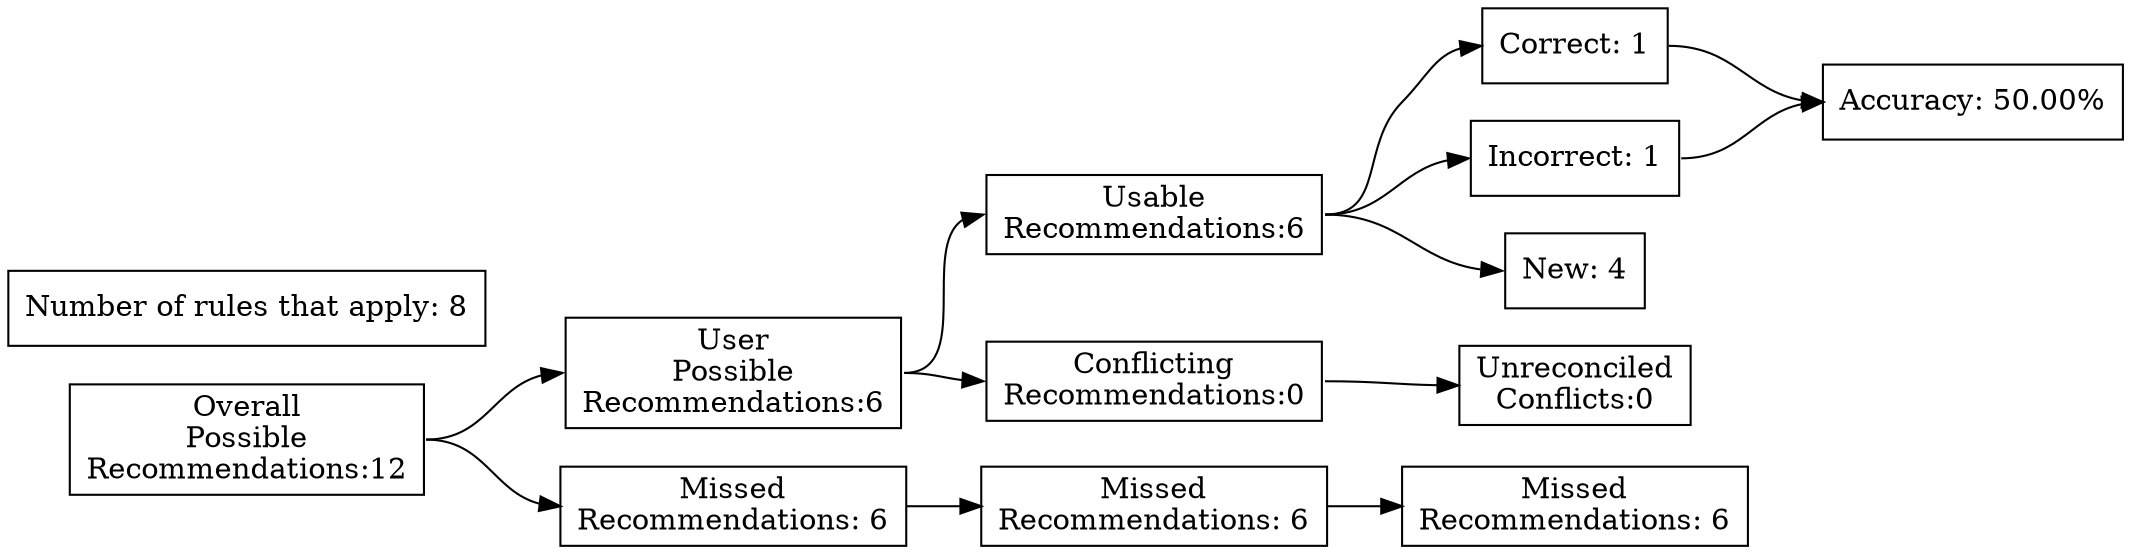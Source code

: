 digraph {
	graph [rankdir=LR]
	node [pos=r shape=box]
	edge [headport=w tailport=e]
		A [label="Overall
Possible
Recommendations:12"]
		B [label="User
Possible
Recommendations:6"]
		C [label="Missed
Recommendations: 6"]
		D [label="Usable
Recommendations:6"]
		E [label="Conflicting
Recommendations:0"]
		J [label="Missed
Recommendations: 6"]
		M [label="Unreconciled
Conflicts:0"]
		F [label="Correct: 1"]
		G [label="Incorrect: 1"]
		H [label="New: 4"]
		K [label="Missed
Recommendations: 6"]
		I [label="Accuracy: 50.00%"]
		l [label="Number of rules that apply: 8"]
			A -> B
			A -> C
			B -> D
			B -> E
			D -> F
			D -> G
			D -> H
			F -> I
			G -> I
			C -> J
			J -> K
			E -> M
}